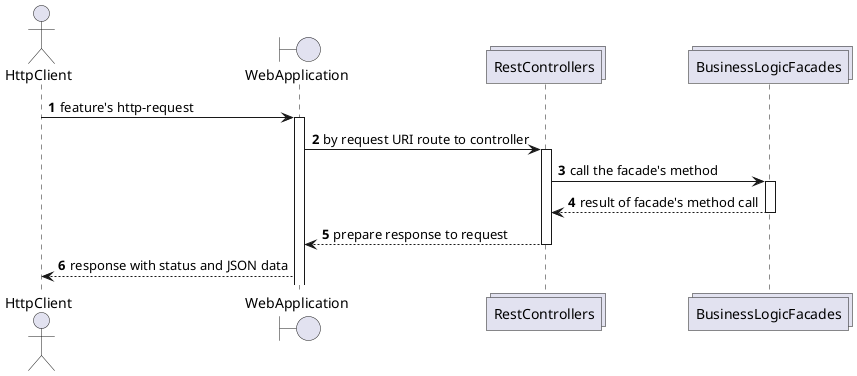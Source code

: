 @startuml

autonumber
actor HttpClient as client
boundary WebApplication as gate
collections RestControllers as controllers
collections BusinessLogicFacades as facades

client -> gate: feature's http-request
activate gate

gate -> controllers: by request URI route to controller
activate controllers

controllers -> facades: call the facade's method
activate facades

facades --> controllers: result of facade's method call
deactivate facades

controllers --> gate: prepare response to request
deactivate controllers

gate --> client: response with status and JSON data

@enduml
